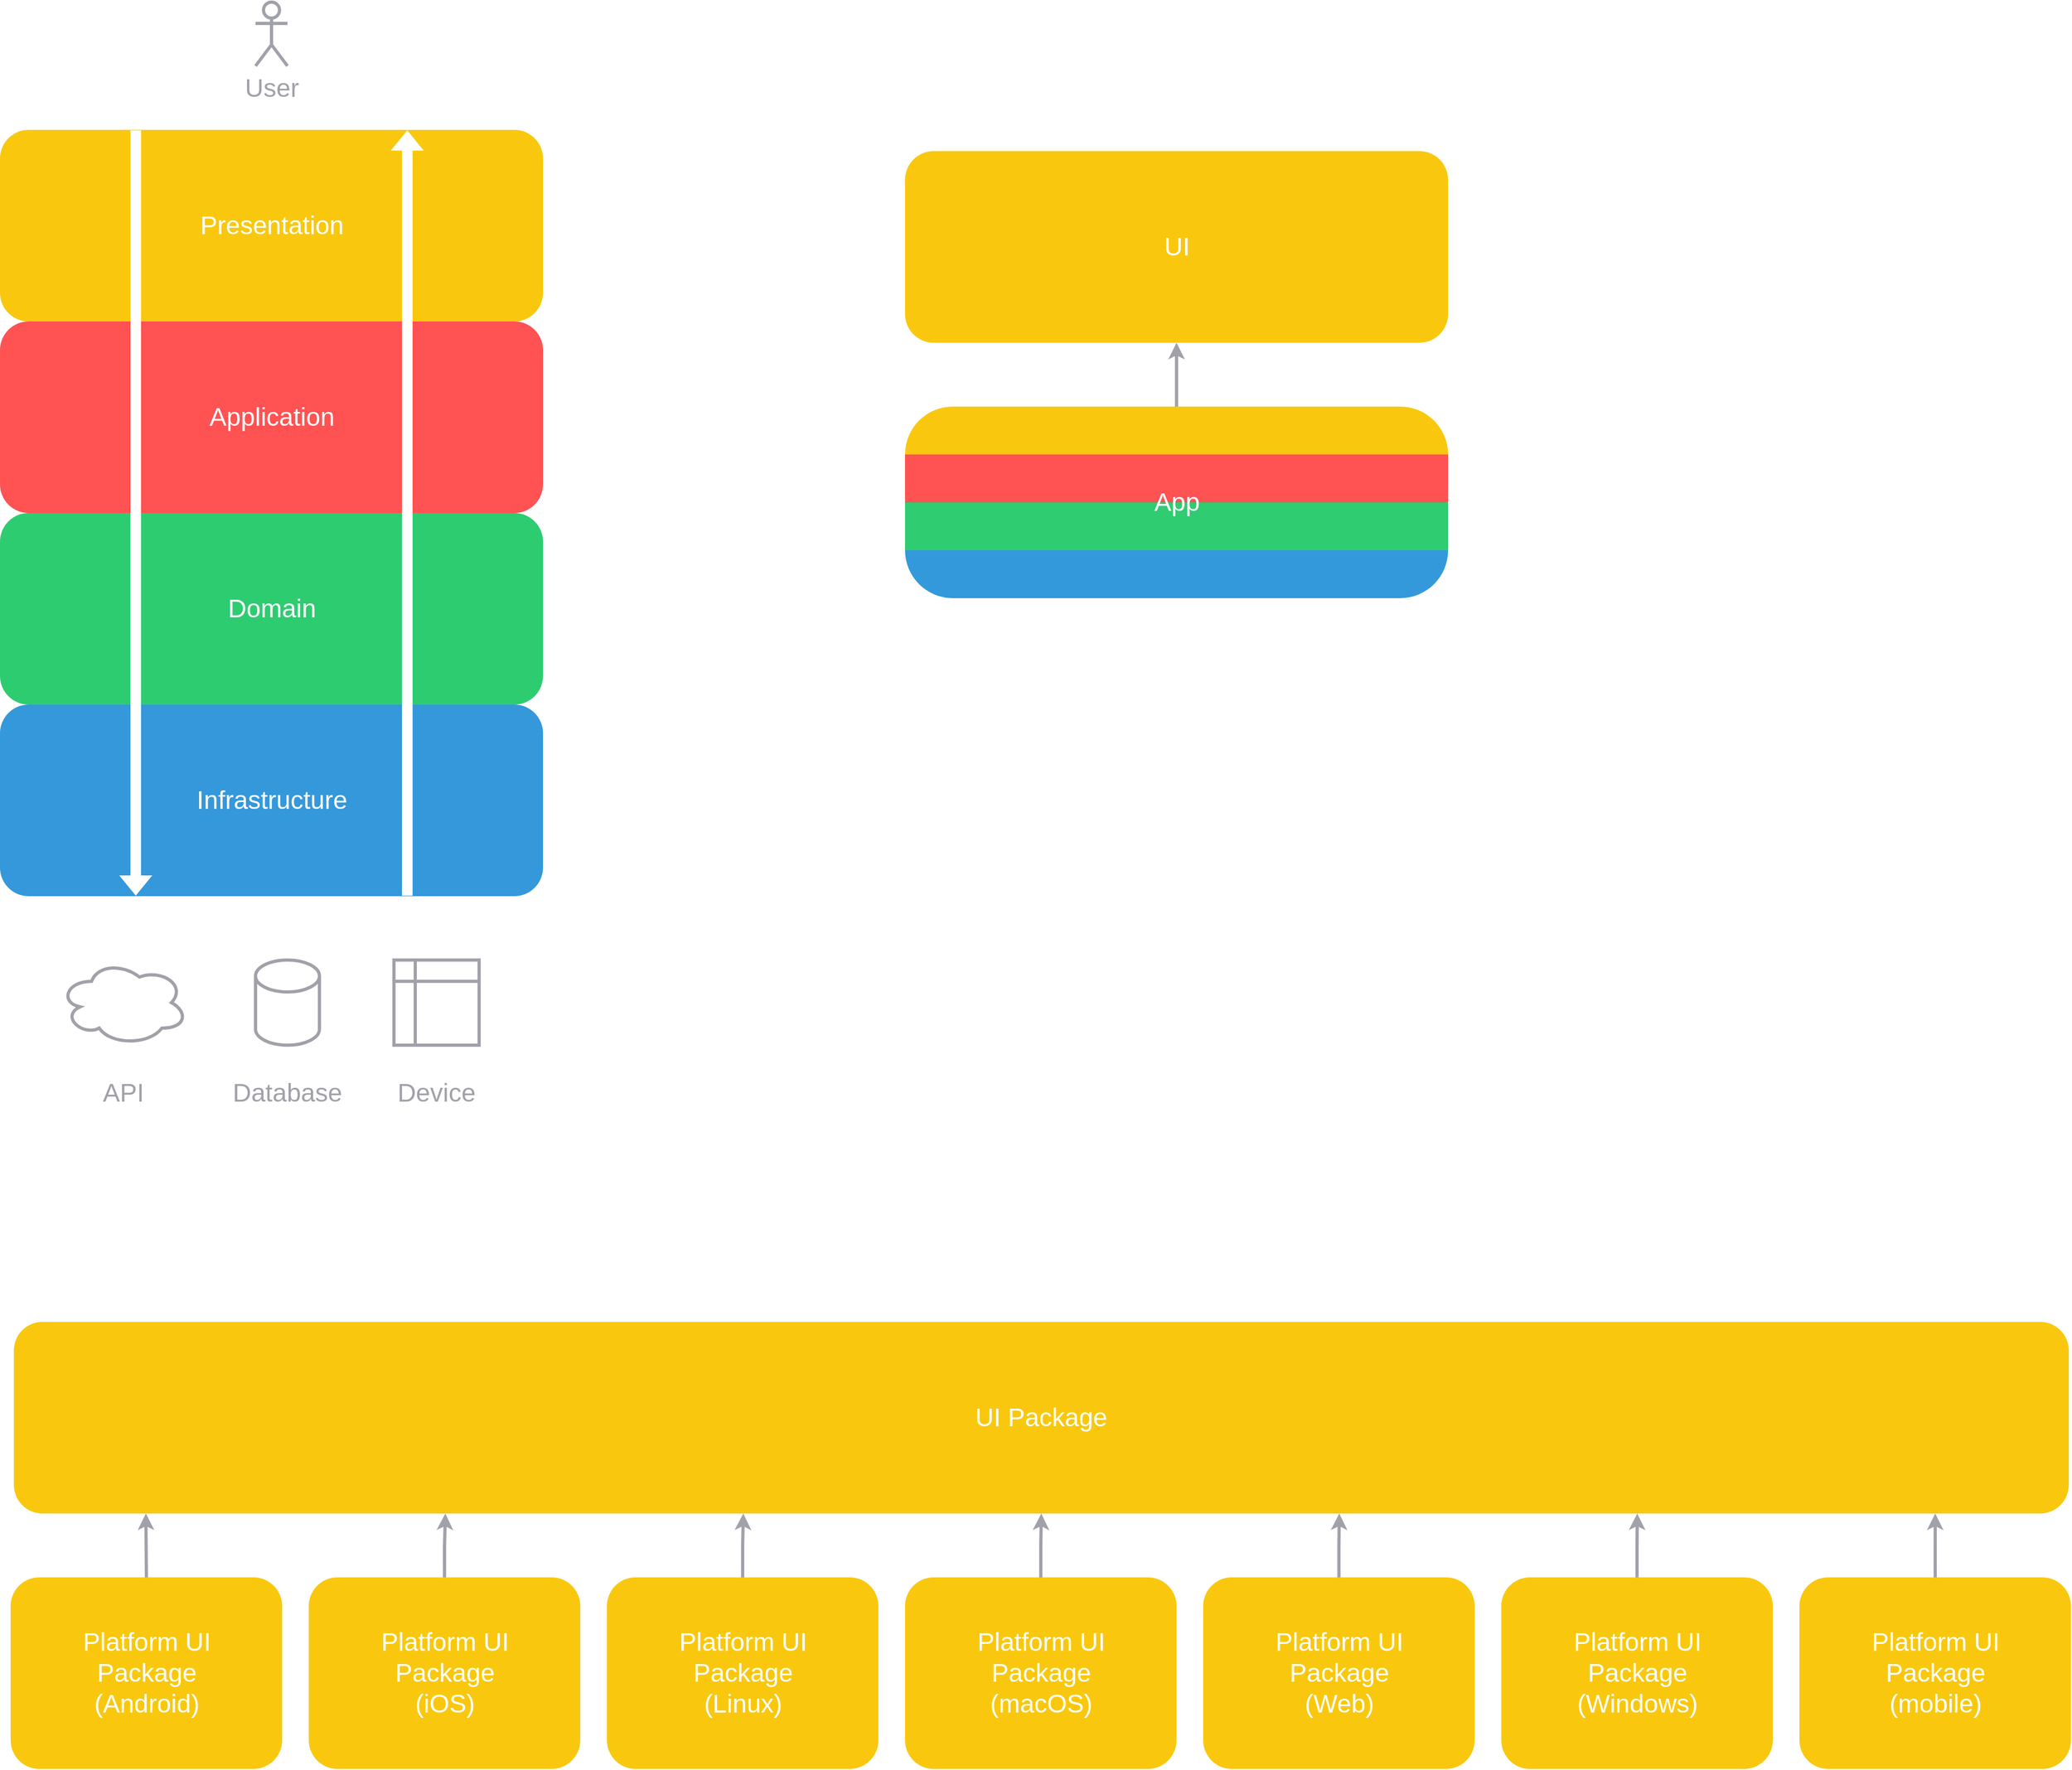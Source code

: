 <mxfile version="21.2.1" type="device">
  <diagram name="Seite-1" id="CQYHk89GWrRvfhB-j-TM">
    <mxGraphModel dx="5693" dy="2567" grid="1" gridSize="10" guides="1" tooltips="1" connect="1" arrows="1" fold="1" page="1" pageScale="1" pageWidth="827" pageHeight="1169" math="0" shadow="0">
      <root>
        <mxCell id="0" />
        <mxCell id="1" parent="0" />
        <mxCell id="Qa8hO3EmP1lbb9F087W9-24" value="" style="group" vertex="1" connectable="0" parent="1">
          <mxGeometry x="-3070" y="-680" width="510" height="1040" as="geometry" />
        </mxCell>
        <mxCell id="Qa8hO3EmP1lbb9F087W9-1" value="" style="group" vertex="1" connectable="0" parent="Qa8hO3EmP1lbb9F087W9-24">
          <mxGeometry y="120" width="510" height="720" as="geometry" />
        </mxCell>
        <mxCell id="Qa8hO3EmP1lbb9F087W9-2" value="" style="rounded=1;whiteSpace=wrap;html=1;fillColor=#F9C80E;strokeColor=none;" vertex="1" parent="Qa8hO3EmP1lbb9F087W9-1">
          <mxGeometry width="510" height="180" as="geometry" />
        </mxCell>
        <mxCell id="Qa8hO3EmP1lbb9F087W9-3" value="" style="rounded=1;whiteSpace=wrap;html=1;fillColor=#FF5252;strokeColor=none;" vertex="1" parent="Qa8hO3EmP1lbb9F087W9-1">
          <mxGeometry y="180" width="510" height="180" as="geometry" />
        </mxCell>
        <mxCell id="Qa8hO3EmP1lbb9F087W9-4" value="" style="rounded=1;whiteSpace=wrap;html=1;fillColor=#2ECC71;strokeColor=none;" vertex="1" parent="Qa8hO3EmP1lbb9F087W9-1">
          <mxGeometry y="360" width="510" height="180" as="geometry" />
        </mxCell>
        <mxCell id="Qa8hO3EmP1lbb9F087W9-5" value="" style="rounded=1;whiteSpace=wrap;html=1;fillColor=#3498DB;strokeColor=none;" vertex="1" parent="Qa8hO3EmP1lbb9F087W9-1">
          <mxGeometry y="540" width="510" height="180" as="geometry" />
        </mxCell>
        <mxCell id="Qa8hO3EmP1lbb9F087W9-6" value="&lt;font color=&quot;#ffffff&quot; style=&quot;font-size: 24px;&quot;&gt;Presentation&lt;/font&gt;" style="text;html=1;strokeColor=none;fillColor=none;align=center;verticalAlign=middle;whiteSpace=wrap;rounded=0;" vertex="1" parent="Qa8hO3EmP1lbb9F087W9-1">
          <mxGeometry x="172.5" y="75" width="165" height="30" as="geometry" />
        </mxCell>
        <mxCell id="Qa8hO3EmP1lbb9F087W9-7" value="&lt;font color=&quot;#ffffff&quot; style=&quot;font-size: 24px;&quot;&gt;Application&lt;/font&gt;" style="text;html=1;strokeColor=none;fillColor=none;align=center;verticalAlign=middle;whiteSpace=wrap;rounded=0;" vertex="1" parent="Qa8hO3EmP1lbb9F087W9-1">
          <mxGeometry x="172.5" y="255" width="165" height="30" as="geometry" />
        </mxCell>
        <mxCell id="Qa8hO3EmP1lbb9F087W9-8" value="&lt;font color=&quot;#ffffff&quot; style=&quot;font-size: 24px;&quot;&gt;Domain&lt;/font&gt;" style="text;html=1;strokeColor=none;fillColor=none;align=center;verticalAlign=middle;whiteSpace=wrap;rounded=0;" vertex="1" parent="Qa8hO3EmP1lbb9F087W9-1">
          <mxGeometry x="172.5" y="435" width="165" height="30" as="geometry" />
        </mxCell>
        <mxCell id="Qa8hO3EmP1lbb9F087W9-9" value="&lt;font color=&quot;#ffffff&quot; style=&quot;font-size: 24px;&quot;&gt;Infrastructure&lt;/font&gt;" style="text;html=1;strokeColor=none;fillColor=none;align=center;verticalAlign=middle;whiteSpace=wrap;rounded=0;" vertex="1" parent="Qa8hO3EmP1lbb9F087W9-1">
          <mxGeometry x="172.5" y="615" width="165" height="30" as="geometry" />
        </mxCell>
        <mxCell id="Qa8hO3EmP1lbb9F087W9-10" value="" style="shape=flexArrow;endArrow=classic;html=1;rounded=0;exitX=0.25;exitY=0;exitDx=0;exitDy=0;entryX=0.25;entryY=1;entryDx=0;entryDy=0;fillColor=default;strokeColor=none;" edge="1" parent="Qa8hO3EmP1lbb9F087W9-1" source="Qa8hO3EmP1lbb9F087W9-2" target="Qa8hO3EmP1lbb9F087W9-5">
          <mxGeometry width="50" height="50" relative="1" as="geometry">
            <mxPoint x="450" y="390" as="sourcePoint" />
            <mxPoint x="500" y="340" as="targetPoint" />
          </mxGeometry>
        </mxCell>
        <mxCell id="Qa8hO3EmP1lbb9F087W9-11" value="" style="shape=flexArrow;endArrow=classic;html=1;rounded=0;exitX=0.75;exitY=1;exitDx=0;exitDy=0;entryX=0.75;entryY=0;entryDx=0;entryDy=0;strokeColor=none;fillColor=default;" edge="1" parent="Qa8hO3EmP1lbb9F087W9-1" source="Qa8hO3EmP1lbb9F087W9-5" target="Qa8hO3EmP1lbb9F087W9-2">
          <mxGeometry width="50" height="50" relative="1" as="geometry">
            <mxPoint x="450" y="390" as="sourcePoint" />
            <mxPoint x="500" y="340" as="targetPoint" />
          </mxGeometry>
        </mxCell>
        <mxCell id="Qa8hO3EmP1lbb9F087W9-12" value="&lt;font color=&quot;#a1a1aa&quot; style=&quot;font-size: 24px;&quot;&gt;User&lt;/font&gt;" style="shape=umlActor;verticalLabelPosition=bottom;verticalAlign=top;html=1;outlineConnect=0;strokeWidth=3;strokeColor=#A1A1AA;fillColor=none;" vertex="1" parent="Qa8hO3EmP1lbb9F087W9-24">
          <mxGeometry x="240" width="30" height="60" as="geometry" />
        </mxCell>
        <mxCell id="Qa8hO3EmP1lbb9F087W9-15" value="" style="ellipse;shape=cloud;whiteSpace=wrap;html=1;strokeWidth=3;strokeColor=#A1A1AA;fillColor=none;" vertex="1" parent="Qa8hO3EmP1lbb9F087W9-24">
          <mxGeometry x="56" y="900" width="120" height="80" as="geometry" />
        </mxCell>
        <mxCell id="Qa8hO3EmP1lbb9F087W9-16" value="" style="shape=cylinder3;whiteSpace=wrap;html=1;boundedLbl=1;backgroundOutline=1;size=15;strokeWidth=3;strokeColor=#A1A1AA;fillColor=none;" vertex="1" parent="Qa8hO3EmP1lbb9F087W9-24">
          <mxGeometry x="240" y="900" width="60" height="80" as="geometry" />
        </mxCell>
        <mxCell id="Qa8hO3EmP1lbb9F087W9-17" value="" style="shape=internalStorage;whiteSpace=wrap;html=1;backgroundOutline=1;strokeWidth=3;strokeColor=#A1A1AA;fillColor=none;" vertex="1" parent="Qa8hO3EmP1lbb9F087W9-24">
          <mxGeometry x="370" y="900" width="80" height="80" as="geometry" />
        </mxCell>
        <mxCell id="Qa8hO3EmP1lbb9F087W9-18" value="&lt;font color=&quot;#a1a1aa&quot; style=&quot;font-size: 24px;&quot;&gt;API&lt;/font&gt;" style="text;html=1;strokeColor=none;fillColor=none;align=center;verticalAlign=middle;whiteSpace=wrap;rounded=0;" vertex="1" parent="Qa8hO3EmP1lbb9F087W9-24">
          <mxGeometry x="86" y="1010" width="60" height="30" as="geometry" />
        </mxCell>
        <mxCell id="Qa8hO3EmP1lbb9F087W9-22" value="&lt;font color=&quot;#a1a1aa&quot; style=&quot;font-size: 24px;&quot;&gt;Database&lt;/font&gt;" style="text;html=1;strokeColor=none;fillColor=none;align=center;verticalAlign=middle;whiteSpace=wrap;rounded=0;" vertex="1" parent="Qa8hO3EmP1lbb9F087W9-24">
          <mxGeometry x="240" y="1010" width="60" height="30" as="geometry" />
        </mxCell>
        <mxCell id="Qa8hO3EmP1lbb9F087W9-23" value="&lt;span style=&quot;font-size: 24px;&quot;&gt;&lt;font color=&quot;#a1a1aa&quot;&gt;Device&lt;/font&gt;&lt;/span&gt;" style="text;html=1;strokeColor=none;fillColor=none;align=center;verticalAlign=middle;whiteSpace=wrap;rounded=0;" vertex="1" parent="Qa8hO3EmP1lbb9F087W9-24">
          <mxGeometry x="380" y="1010" width="60" height="30" as="geometry" />
        </mxCell>
        <mxCell id="Qa8hO3EmP1lbb9F087W9-37" value="" style="group" vertex="1" connectable="0" parent="1">
          <mxGeometry x="-2220" y="-540" width="510" height="420" as="geometry" />
        </mxCell>
        <mxCell id="Qa8hO3EmP1lbb9F087W9-33" value="" style="group" vertex="1" connectable="0" parent="Qa8hO3EmP1lbb9F087W9-37">
          <mxGeometry width="510" height="180" as="geometry" />
        </mxCell>
        <mxCell id="Qa8hO3EmP1lbb9F087W9-25" value="" style="rounded=1;whiteSpace=wrap;html=1;fillColor=#F9C80E;strokeColor=none;" vertex="1" parent="Qa8hO3EmP1lbb9F087W9-33">
          <mxGeometry width="510" height="180" as="geometry" />
        </mxCell>
        <mxCell id="Qa8hO3EmP1lbb9F087W9-32" value="&lt;font color=&quot;#ffffff&quot; style=&quot;font-size: 24px;&quot;&gt;UI&lt;/font&gt;" style="text;html=1;strokeColor=none;fillColor=none;align=center;verticalAlign=middle;whiteSpace=wrap;rounded=0;" vertex="1" parent="Qa8hO3EmP1lbb9F087W9-33">
          <mxGeometry x="172.5" y="75" width="165" height="30" as="geometry" />
        </mxCell>
        <mxCell id="Qa8hO3EmP1lbb9F087W9-35" value="" style="group;rounded=1;" vertex="1" connectable="0" parent="Qa8hO3EmP1lbb9F087W9-37">
          <mxGeometry y="240" width="510" height="180" as="geometry" />
        </mxCell>
        <mxCell id="Qa8hO3EmP1lbb9F087W9-28" value="" style="rounded=1;whiteSpace=wrap;html=1;fillColor=#3499db;strokeColor=none;container=0;arcSize=50;" vertex="1" parent="Qa8hO3EmP1lbb9F087W9-35">
          <mxGeometry y="90" width="510" height="90" as="geometry" />
        </mxCell>
        <mxCell id="Qa8hO3EmP1lbb9F087W9-29" value="" style="rounded=1;whiteSpace=wrap;html=1;fillColor=#F9C80E;strokeColor=none;container=0;arcSize=50;" vertex="1" parent="Qa8hO3EmP1lbb9F087W9-35">
          <mxGeometry width="510" height="90" as="geometry" />
        </mxCell>
        <mxCell id="Qa8hO3EmP1lbb9F087W9-27" value="" style="rounded=0;whiteSpace=wrap;html=1;fillColor=#2fcc71;strokeColor=none;container=0;" vertex="1" parent="Qa8hO3EmP1lbb9F087W9-35">
          <mxGeometry y="90" width="510" height="45" as="geometry" />
        </mxCell>
        <mxCell id="Qa8hO3EmP1lbb9F087W9-26" value="" style="rounded=0;whiteSpace=wrap;html=1;fillColor=#FF5252;strokeColor=none;container=0;" vertex="1" parent="Qa8hO3EmP1lbb9F087W9-35">
          <mxGeometry y="45" width="510" height="45" as="geometry" />
        </mxCell>
        <mxCell id="Qa8hO3EmP1lbb9F087W9-31" value="&lt;font color=&quot;#ffffff&quot; style=&quot;font-size: 24px;&quot;&gt;App&lt;/font&gt;" style="text;html=1;strokeColor=none;fillColor=none;align=center;verticalAlign=middle;whiteSpace=wrap;rounded=0;container=0;" vertex="1" parent="Qa8hO3EmP1lbb9F087W9-35">
          <mxGeometry x="172.5" y="75" width="165" height="30" as="geometry" />
        </mxCell>
        <mxCell id="Qa8hO3EmP1lbb9F087W9-36" style="edgeStyle=orthogonalEdgeStyle;rounded=0;orthogonalLoop=1;jettySize=auto;html=1;exitX=0.5;exitY=0;exitDx=0;exitDy=0;entryX=0.5;entryY=1;entryDx=0;entryDy=0;strokeWidth=3;strokeColor=#A1A1AA;" edge="1" parent="Qa8hO3EmP1lbb9F087W9-37" source="Qa8hO3EmP1lbb9F087W9-29" target="Qa8hO3EmP1lbb9F087W9-25">
          <mxGeometry relative="1" as="geometry" />
        </mxCell>
        <mxCell id="Qa8hO3EmP1lbb9F087W9-80" value="" style="group" vertex="1" connectable="0" parent="1">
          <mxGeometry x="-3060" y="560" width="1935" height="420" as="geometry" />
        </mxCell>
        <mxCell id="Qa8hO3EmP1lbb9F087W9-39" value="" style="group" vertex="1" connectable="0" parent="Qa8hO3EmP1lbb9F087W9-80">
          <mxGeometry x="3" width="1930" height="180" as="geometry" />
        </mxCell>
        <mxCell id="Qa8hO3EmP1lbb9F087W9-40" value="" style="rounded=1;whiteSpace=wrap;html=1;fillColor=#F9C80E;strokeColor=none;" vertex="1" parent="Qa8hO3EmP1lbb9F087W9-39">
          <mxGeometry width="1930" height="180" as="geometry" />
        </mxCell>
        <mxCell id="Qa8hO3EmP1lbb9F087W9-41" value="&lt;font color=&quot;#ffffff&quot; style=&quot;font-size: 24px;&quot;&gt;UI Package&lt;/font&gt;" style="text;html=1;strokeColor=none;fillColor=none;align=center;verticalAlign=middle;whiteSpace=wrap;rounded=0;" vertex="1" parent="Qa8hO3EmP1lbb9F087W9-39">
          <mxGeometry x="652.794" y="75" width="624.412" height="30" as="geometry" />
        </mxCell>
        <mxCell id="Qa8hO3EmP1lbb9F087W9-43" value="" style="group" vertex="1" connectable="0" parent="Qa8hO3EmP1lbb9F087W9-80">
          <mxGeometry y="240" width="255" height="180" as="geometry" />
        </mxCell>
        <mxCell id="Qa8hO3EmP1lbb9F087W9-44" value="" style="rounded=1;whiteSpace=wrap;html=1;fillColor=#F9C80E;strokeColor=none;" vertex="1" parent="Qa8hO3EmP1lbb9F087W9-43">
          <mxGeometry width="255" height="180" as="geometry" />
        </mxCell>
        <mxCell id="Qa8hO3EmP1lbb9F087W9-45" value="&lt;font color=&quot;#ffffff&quot; style=&quot;font-size: 24px;&quot;&gt;Platform UI Package (Android)&lt;/font&gt;" style="text;html=1;strokeColor=none;fillColor=none;align=center;verticalAlign=middle;whiteSpace=wrap;rounded=0;" vertex="1" parent="Qa8hO3EmP1lbb9F087W9-43">
          <mxGeometry x="55.63" y="75" width="143.75" height="30" as="geometry" />
        </mxCell>
        <mxCell id="Qa8hO3EmP1lbb9F087W9-47" value="" style="group" vertex="1" connectable="0" parent="Qa8hO3EmP1lbb9F087W9-80">
          <mxGeometry x="280" y="240" width="255" height="180" as="geometry" />
        </mxCell>
        <mxCell id="Qa8hO3EmP1lbb9F087W9-48" value="" style="rounded=1;whiteSpace=wrap;html=1;fillColor=#F9C80E;strokeColor=none;" vertex="1" parent="Qa8hO3EmP1lbb9F087W9-47">
          <mxGeometry width="255" height="180" as="geometry" />
        </mxCell>
        <mxCell id="Qa8hO3EmP1lbb9F087W9-49" value="&lt;font color=&quot;#ffffff&quot; style=&quot;font-size: 24px;&quot;&gt;Platform UI Package (iOS)&lt;/font&gt;" style="text;html=1;strokeColor=none;fillColor=none;align=center;verticalAlign=middle;whiteSpace=wrap;rounded=0;" vertex="1" parent="Qa8hO3EmP1lbb9F087W9-47">
          <mxGeometry x="55.63" y="75" width="143.75" height="30" as="geometry" />
        </mxCell>
        <mxCell id="Qa8hO3EmP1lbb9F087W9-50" value="" style="group" vertex="1" connectable="0" parent="Qa8hO3EmP1lbb9F087W9-80">
          <mxGeometry x="560" y="240" width="255" height="180" as="geometry" />
        </mxCell>
        <mxCell id="Qa8hO3EmP1lbb9F087W9-51" value="" style="rounded=1;whiteSpace=wrap;html=1;fillColor=#F9C80E;strokeColor=none;" vertex="1" parent="Qa8hO3EmP1lbb9F087W9-50">
          <mxGeometry width="255" height="180" as="geometry" />
        </mxCell>
        <mxCell id="Qa8hO3EmP1lbb9F087W9-52" value="&lt;font color=&quot;#ffffff&quot; style=&quot;font-size: 24px;&quot;&gt;Platform UI Package (Linux)&lt;/font&gt;" style="text;html=1;strokeColor=none;fillColor=none;align=center;verticalAlign=middle;whiteSpace=wrap;rounded=0;" vertex="1" parent="Qa8hO3EmP1lbb9F087W9-50">
          <mxGeometry x="55.63" y="75" width="143.75" height="30" as="geometry" />
        </mxCell>
        <mxCell id="Qa8hO3EmP1lbb9F087W9-53" value="" style="group" vertex="1" connectable="0" parent="Qa8hO3EmP1lbb9F087W9-80">
          <mxGeometry x="840" y="240" width="255" height="180" as="geometry" />
        </mxCell>
        <mxCell id="Qa8hO3EmP1lbb9F087W9-54" value="" style="rounded=1;whiteSpace=wrap;html=1;fillColor=#F9C80E;strokeColor=none;" vertex="1" parent="Qa8hO3EmP1lbb9F087W9-53">
          <mxGeometry width="255" height="180" as="geometry" />
        </mxCell>
        <mxCell id="Qa8hO3EmP1lbb9F087W9-55" value="&lt;font color=&quot;#ffffff&quot; style=&quot;font-size: 24px;&quot;&gt;Platform UI Package (macOS)&lt;/font&gt;" style="text;html=1;strokeColor=none;fillColor=none;align=center;verticalAlign=middle;whiteSpace=wrap;rounded=0;" vertex="1" parent="Qa8hO3EmP1lbb9F087W9-53">
          <mxGeometry x="55.63" y="75" width="143.75" height="30" as="geometry" />
        </mxCell>
        <mxCell id="Qa8hO3EmP1lbb9F087W9-56" value="" style="group" vertex="1" connectable="0" parent="Qa8hO3EmP1lbb9F087W9-80">
          <mxGeometry x="1120" y="240" width="255" height="180" as="geometry" />
        </mxCell>
        <mxCell id="Qa8hO3EmP1lbb9F087W9-57" value="" style="rounded=1;whiteSpace=wrap;html=1;fillColor=#F9C80E;strokeColor=none;" vertex="1" parent="Qa8hO3EmP1lbb9F087W9-56">
          <mxGeometry width="255" height="180" as="geometry" />
        </mxCell>
        <mxCell id="Qa8hO3EmP1lbb9F087W9-58" value="&lt;font color=&quot;#ffffff&quot; style=&quot;font-size: 24px;&quot;&gt;Platform UI Package (Web)&lt;/font&gt;" style="text;html=1;strokeColor=none;fillColor=none;align=center;verticalAlign=middle;whiteSpace=wrap;rounded=0;" vertex="1" parent="Qa8hO3EmP1lbb9F087W9-56">
          <mxGeometry x="55.63" y="75" width="143.75" height="30" as="geometry" />
        </mxCell>
        <mxCell id="Qa8hO3EmP1lbb9F087W9-59" value="" style="group" vertex="1" connectable="0" parent="Qa8hO3EmP1lbb9F087W9-80">
          <mxGeometry x="1400" y="240" width="255" height="180" as="geometry" />
        </mxCell>
        <mxCell id="Qa8hO3EmP1lbb9F087W9-60" value="" style="rounded=1;whiteSpace=wrap;html=1;fillColor=#F9C80E;strokeColor=none;" vertex="1" parent="Qa8hO3EmP1lbb9F087W9-59">
          <mxGeometry width="255" height="180" as="geometry" />
        </mxCell>
        <mxCell id="Qa8hO3EmP1lbb9F087W9-61" value="&lt;font color=&quot;#ffffff&quot; style=&quot;font-size: 24px;&quot;&gt;Platform UI Package (Windows)&lt;/font&gt;" style="text;html=1;strokeColor=none;fillColor=none;align=center;verticalAlign=middle;whiteSpace=wrap;rounded=0;" vertex="1" parent="Qa8hO3EmP1lbb9F087W9-59">
          <mxGeometry x="55.63" y="75" width="143.75" height="30" as="geometry" />
        </mxCell>
        <mxCell id="Qa8hO3EmP1lbb9F087W9-62" value="" style="group" vertex="1" connectable="0" parent="Qa8hO3EmP1lbb9F087W9-80">
          <mxGeometry x="1680" y="240" width="255" height="180" as="geometry" />
        </mxCell>
        <mxCell id="Qa8hO3EmP1lbb9F087W9-63" value="" style="rounded=1;whiteSpace=wrap;html=1;fillColor=#F9C80E;strokeColor=none;" vertex="1" parent="Qa8hO3EmP1lbb9F087W9-62">
          <mxGeometry width="255" height="180" as="geometry" />
        </mxCell>
        <mxCell id="Qa8hO3EmP1lbb9F087W9-64" value="&lt;font color=&quot;#ffffff&quot; style=&quot;font-size: 24px;&quot;&gt;Platform UI Package (mobile)&lt;/font&gt;" style="text;html=1;strokeColor=none;fillColor=none;align=center;verticalAlign=middle;whiteSpace=wrap;rounded=0;" vertex="1" parent="Qa8hO3EmP1lbb9F087W9-62">
          <mxGeometry x="55.63" y="75" width="143.75" height="30" as="geometry" />
        </mxCell>
        <mxCell id="Qa8hO3EmP1lbb9F087W9-69" style="edgeStyle=orthogonalEdgeStyle;rounded=0;orthogonalLoop=1;jettySize=auto;html=1;exitX=0.5;exitY=0;exitDx=0;exitDy=0;strokeWidth=3;strokeColor=#A1A1AA;" edge="1" parent="Qa8hO3EmP1lbb9F087W9-80" source="Qa8hO3EmP1lbb9F087W9-44">
          <mxGeometry relative="1" as="geometry">
            <mxPoint x="127" y="180" as="targetPoint" />
          </mxGeometry>
        </mxCell>
        <mxCell id="Qa8hO3EmP1lbb9F087W9-72" style="edgeStyle=orthogonalEdgeStyle;rounded=0;orthogonalLoop=1;jettySize=auto;html=1;exitX=0.5;exitY=0;exitDx=0;exitDy=0;entryX=0.21;entryY=1;entryDx=0;entryDy=0;entryPerimeter=0;strokeWidth=3;strokeColor=#A1A1AA;" edge="1" parent="Qa8hO3EmP1lbb9F087W9-80" source="Qa8hO3EmP1lbb9F087W9-48" target="Qa8hO3EmP1lbb9F087W9-40">
          <mxGeometry relative="1" as="geometry" />
        </mxCell>
        <mxCell id="Qa8hO3EmP1lbb9F087W9-73" style="edgeStyle=orthogonalEdgeStyle;rounded=0;orthogonalLoop=1;jettySize=auto;html=1;exitX=0.5;exitY=0;exitDx=0;exitDy=0;entryX=0.355;entryY=1;entryDx=0;entryDy=0;entryPerimeter=0;strokeWidth=3;strokeColor=#A1A1AA;" edge="1" parent="Qa8hO3EmP1lbb9F087W9-80" source="Qa8hO3EmP1lbb9F087W9-51" target="Qa8hO3EmP1lbb9F087W9-40">
          <mxGeometry relative="1" as="geometry" />
        </mxCell>
        <mxCell id="Qa8hO3EmP1lbb9F087W9-74" style="edgeStyle=orthogonalEdgeStyle;rounded=0;orthogonalLoop=1;jettySize=auto;html=1;exitX=0.5;exitY=0;exitDx=0;exitDy=0;entryX=0.5;entryY=1;entryDx=0;entryDy=0;strokeWidth=3;strokeColor=#A1A1AA;" edge="1" parent="Qa8hO3EmP1lbb9F087W9-80" source="Qa8hO3EmP1lbb9F087W9-54" target="Qa8hO3EmP1lbb9F087W9-40">
          <mxGeometry relative="1" as="geometry" />
        </mxCell>
        <mxCell id="Qa8hO3EmP1lbb9F087W9-76" style="edgeStyle=orthogonalEdgeStyle;rounded=0;orthogonalLoop=1;jettySize=auto;html=1;exitX=0.5;exitY=0;exitDx=0;exitDy=0;entryX=0.79;entryY=1;entryDx=0;entryDy=0;entryPerimeter=0;strokeWidth=3;strokeColor=#A1A1AA;" edge="1" parent="Qa8hO3EmP1lbb9F087W9-80" source="Qa8hO3EmP1lbb9F087W9-60" target="Qa8hO3EmP1lbb9F087W9-40">
          <mxGeometry relative="1" as="geometry" />
        </mxCell>
        <mxCell id="Qa8hO3EmP1lbb9F087W9-77" style="edgeStyle=orthogonalEdgeStyle;rounded=0;orthogonalLoop=1;jettySize=auto;html=1;exitX=0.5;exitY=0;exitDx=0;exitDy=0;entryX=0.935;entryY=1;entryDx=0;entryDy=0;entryPerimeter=0;strokeWidth=3;strokeColor=#A1A1AA;" edge="1" parent="Qa8hO3EmP1lbb9F087W9-80" source="Qa8hO3EmP1lbb9F087W9-63" target="Qa8hO3EmP1lbb9F087W9-40">
          <mxGeometry relative="1" as="geometry" />
        </mxCell>
        <mxCell id="Qa8hO3EmP1lbb9F087W9-79" style="edgeStyle=orthogonalEdgeStyle;rounded=0;orthogonalLoop=1;jettySize=auto;html=1;exitX=0.5;exitY=0;exitDx=0;exitDy=0;entryX=0.645;entryY=1;entryDx=0;entryDy=0;entryPerimeter=0;strokeWidth=3;strokeColor=#A1A1AA;" edge="1" parent="Qa8hO3EmP1lbb9F087W9-80" source="Qa8hO3EmP1lbb9F087W9-57" target="Qa8hO3EmP1lbb9F087W9-40">
          <mxGeometry relative="1" as="geometry" />
        </mxCell>
      </root>
    </mxGraphModel>
  </diagram>
</mxfile>
